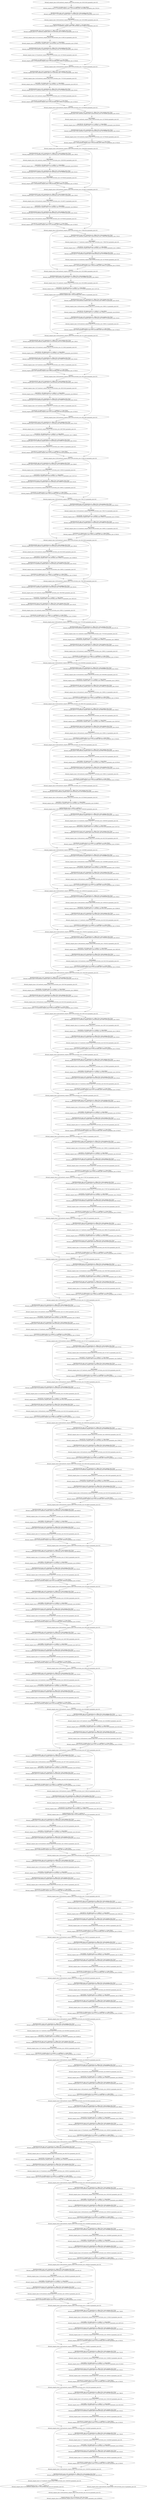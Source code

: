 digraph {
	node313 [label="ReLU(inplace)
[forward_compute_time=0.274,backward_compute_time=0.046,activation_size=6422528.0,parameter_size=0.0]"]
	node312 [label="BatchNorm2d(512, eps=1e-05, momentum=0.1, affine=True, track_running_stats=True)
[forward_compute_time=0.336,backward_compute_time=0.073,activation_size=6422528.0,parameter_size=4096.0]"]
	node258 [label="Concat(1)
[forward_compute_time=0.000,backward_compute_time=0.000,activation_size=40140800.0,parameter_size=0.0]"]
	node259 [label="BatchNorm2d(800, eps=1e-05, momentum=0.1, affine=True, track_running_stats=True)
[forward_compute_time=0.447,backward_compute_time=0.240,activation_size=40140800.0,parameter_size=6400.0]"]
	node317 [label="Conv2d(128, 32, kernel_size=(3, 3), stride=(1, 1), padding=(1, 1), bias=False)
[forward_compute_time=0.398,backward_compute_time=0.155,activation_size=401408.0,parameter_size=147456.0]"]
	node316 [label="ReLU(inplace)
[forward_compute_time=0.263,backward_compute_time=0.028,activation_size=1605632.0,parameter_size=0.0]"]
	node315 [label="BatchNorm2d(128, eps=1e-05, momentum=0.1, affine=True, track_running_stats=True)
[forward_compute_time=0.360,backward_compute_time=0.047,activation_size=1605632.0,parameter_size=1024.0]"]
	node314 [label="Conv2d(512, 128, kernel_size=(1, 1), stride=(1, 1), bias=False)
[forward_compute_time=0.367,backward_compute_time=0.271,activation_size=1605632.0,parameter_size=262144.0]"]
	node252 [label="BatchNorm2d(768, eps=1e-05, momentum=0.1, affine=True, track_running_stats=True)
[forward_compute_time=0.453,backward_compute_time=0.228,activation_size=38535168.0,parameter_size=6144.0]"]
	node253 [label="ReLU(inplace)
[forward_compute_time=0.322,backward_compute_time=0.172,activation_size=38535168.0,parameter_size=0.0]"]
	node250 [label="Conv2d(128, 32, kernel_size=(3, 3), stride=(1, 1), padding=(1, 1), bias=False)
[forward_compute_time=0.346,backward_compute_time=0.392,activation_size=1605632.0,parameter_size=147456.0]"]
	node318 [label="Concat(1)
[forward_compute_time=0.000,backward_compute_time=0.000,activation_size=6823936.0,parameter_size=0.0]"]
	node256 [label="ReLU(inplace)
[forward_compute_time=0.266,backward_compute_time=0.047,activation_size=6422528.0,parameter_size=0.0]"]
	node257 [label="Conv2d(128, 32, kernel_size=(3, 3), stride=(1, 1), padding=(1, 1), bias=False)
[forward_compute_time=0.345,backward_compute_time=0.442,activation_size=1605632.0,parameter_size=147456.0]"]
	node254 [label="Conv2d(768, 128, kernel_size=(1, 1), stride=(1, 1), bias=False)
[forward_compute_time=0.622,backward_compute_time=0.689,activation_size=6422528.0,parameter_size=393216.0]"]
	node255 [label="BatchNorm2d(128, eps=1e-05, momentum=0.1, affine=True, track_running_stats=True)
[forward_compute_time=0.501,backward_compute_time=0.085,activation_size=6422528.0,parameter_size=1024.0]"]
	node268 [label="Conv2d(832, 128, kernel_size=(1, 1), stride=(1, 1), bias=False)
[forward_compute_time=0.581,backward_compute_time=0.718,activation_size=6422528.0,parameter_size=425984.0]"]
	node229 [label="Conv2d(128, 32, kernel_size=(3, 3), stride=(1, 1), padding=(1, 1), bias=False)
[forward_compute_time=0.345,backward_compute_time=0.374,activation_size=1605632.0,parameter_size=147456.0]"]
	node228 [label="ReLU(inplace)
[forward_compute_time=0.270,backward_compute_time=0.052,activation_size=6422528.0,parameter_size=0.0]"]
	node227 [label="BatchNorm2d(128, eps=1e-05, momentum=0.1, affine=True, track_running_stats=True)
[forward_compute_time=0.368,backward_compute_time=0.082,activation_size=6422528.0,parameter_size=1024.0]"]
	node226 [label="Conv2d(640, 128, kernel_size=(1, 1), stride=(1, 1), bias=False)
[forward_compute_time=0.524,backward_compute_time=0.600,activation_size=6422528.0,parameter_size=327680.0]"]
	node225 [label="ReLU(inplace)
[forward_compute_time=0.302,backward_compute_time=0.149,activation_size=32112640.0,parameter_size=0.0]"]
	node224 [label="BatchNorm2d(640, eps=1e-05, momentum=0.1, affine=True, track_running_stats=True)
[forward_compute_time=0.411,backward_compute_time=0.210,activation_size=32112640.0,parameter_size=5120.0]"]
	node223 [label="Concat(1)
[forward_compute_time=0.000,backward_compute_time=0.000,activation_size=32112640.0,parameter_size=0.0]"]
	node311 [label="AvgPool2d(kernel_size=2, stride=2, padding=0)
[forward_compute_time=0.311,backward_compute_time=0.262,activation_size=6422528.0,parameter_size=0.0]"]
	node221 [label="ReLU(inplace)
[forward_compute_time=0.270,backward_compute_time=0.055,activation_size=6422528.0,parameter_size=0.0]"]
	node220 [label="BatchNorm2d(128, eps=1e-05, momentum=0.1, affine=True, track_running_stats=True)
[forward_compute_time=0.336,backward_compute_time=0.101,activation_size=6422528.0,parameter_size=1024.0]"]
	node9 [label="BatchNorm2d(128, eps=1e-05, momentum=0.1, affine=True, track_running_stats=True)
[forward_compute_time=0.958,backward_compute_time=0.593,activation_size=102760448.0,parameter_size=1024.0]"]
	node8 [label="Conv2d(64, 128, kernel_size=(1, 1), stride=(1, 1), bias=False)
[forward_compute_time=0.984,backward_compute_time=1.309,activation_size=102760448.0,parameter_size=32768.0]"]
	node310 [label="Conv2d(1024, 512, kernel_size=(1, 1), stride=(1, 1), bias=False)
[forward_compute_time=1.683,backward_compute_time=2.562,activation_size=25690112.0,parameter_size=2097152.0]"]
	node1 [label="Input
[forward_compute_time=9.085,backward_compute_time=0.000,activation_size=38535168.0,parameter_size=0.0]"]
	node381 [label="Concat(1)
[forward_compute_time=0.000,backward_compute_time=0.000,activation_size=10436608.0,parameter_size=0.0]"]
	node3 [label="BatchNorm2d(64, eps=1e-05, momentum=0.1, affine=True, track_running_stats=True)
[forward_compute_time=1.141,backward_compute_time=1.159,activation_size=205520896.0,parameter_size=512.0]"]
	node2 [label="Conv2d(3, 64, kernel_size=(7, 7), stride=(2, 2), padding=(3, 3), bias=False)
[forward_compute_time=6.733,backward_compute_time=2.345,activation_size=205520896.0,parameter_size=37632.0]"]
	node5 [label="MaxPool2d(kernel_size=3, stride=2, padding=1, dilation=1, ceil_mode=False)
[forward_compute_time=0.721,backward_compute_time=1.282,activation_size=51380224.0,parameter_size=0.0]"]
	node4 [label="ReLU(inplace)
[forward_compute_time=0.840,backward_compute_time=0.724,activation_size=205520896.0,parameter_size=0.0]"]
	node7 [label="ReLU(inplace)
[forward_compute_time=0.423,backward_compute_time=0.196,activation_size=51380224.0,parameter_size=0.0]"]
	node6 [label="BatchNorm2d(64, eps=1e-05, momentum=0.1, affine=True, track_running_stats=True)
[forward_compute_time=0.477,backward_compute_time=0.323,activation_size=51380224.0,parameter_size=512.0]"]
	node319 [label="BatchNorm2d(544, eps=1e-05, momentum=0.1, affine=True, track_running_stats=True)
[forward_compute_time=0.330,backward_compute_time=0.077,activation_size=6823936.0,parameter_size=4352.0]"]
	node99 [label="Conv2d(128, 32, kernel_size=(3, 3), stride=(1, 1), padding=(1, 1), bias=False)
[forward_compute_time=0.567,backward_compute_time=1.000,activation_size=6422528.0,parameter_size=147456.0]"]
	node98 [label="ReLU(inplace)
[forward_compute_time=0.282,backward_compute_time=0.118,activation_size=25690112.0,parameter_size=0.0]"]
	node251 [label="Concat(1)
[forward_compute_time=0.000,backward_compute_time=0.000,activation_size=38535168.0,parameter_size=0.0]"]
	node91 [label="ReLU(inplace)
[forward_compute_time=0.315,backward_compute_time=0.166,activation_size=25690112.0,parameter_size=0.0]"]
	node90 [label="BatchNorm2d(128, eps=1e-05, momentum=0.1, affine=True, track_running_stats=True)
[forward_compute_time=0.454,backward_compute_time=0.179,activation_size=25690112.0,parameter_size=1024.0]"]
	node93 [label="Concat(1)
[forward_compute_time=0.000,backward_compute_time=0.000,activation_size=64225280.0,parameter_size=0.0]"]
	node92 [label="Conv2d(128, 32, kernel_size=(3, 3), stride=(1, 1), padding=(1, 1), bias=False)
[forward_compute_time=0.577,backward_compute_time=0.995,activation_size=6422528.0,parameter_size=147456.0]"]
	node95 [label="ReLU(inplace)
[forward_compute_time=0.382,backward_compute_time=0.262,activation_size=64225280.0,parameter_size=0.0]"]
	node94 [label="BatchNorm2d(320, eps=1e-05, momentum=0.1, affine=True, track_running_stats=True)
[forward_compute_time=0.636,backward_compute_time=0.355,activation_size=64225280.0,parameter_size=2560.0]"]
	node97 [label="BatchNorm2d(128, eps=1e-05, momentum=0.1, affine=True, track_running_stats=True)
[forward_compute_time=0.374,backward_compute_time=0.178,activation_size=25690112.0,parameter_size=1024.0]"]
	node96 [label="Conv2d(320, 128, kernel_size=(1, 1), stride=(1, 1), bias=False)
[forward_compute_time=0.696,backward_compute_time=1.081,activation_size=25690112.0,parameter_size=163840.0]"]
	node429 [label="Linear(in_features=1024, out_features=1000, bias=True)
[forward_compute_time=0.365,backward_compute_time=0.114,activation_size=256000.0,parameter_size=4100000.0]"]
	node428 [label="View(-1)
[forward_compute_time=0.000,backward_compute_time=0.000,activation_size=262144.0,parameter_size=0.0]"]
	node139 [label="AvgPool2d(kernel_size=2, stride=2, padding=0)
[forward_compute_time=0.362,backward_compute_time=0.513,activation_size=12845056.0,parameter_size=0.0]"]
	node138 [label="Conv2d(512, 256, kernel_size=(1, 1), stride=(1, 1), bias=False)
[forward_compute_time=1.460,backward_compute_time=2.655,activation_size=51380224.0,parameter_size=524288.0]"]
	node133 [label="ReLU(inplace)
[forward_compute_time=0.365,backward_compute_time=0.117,activation_size=25690112.0,parameter_size=0.0]"]
	node132 [label="BatchNorm2d(128, eps=1e-05, momentum=0.1, affine=True, track_running_stats=True)
[forward_compute_time=0.380,backward_compute_time=0.184,activation_size=25690112.0,parameter_size=1024.0]"]
	node131 [label="Conv2d(480, 128, kernel_size=(1, 1), stride=(1, 1), bias=False)
[forward_compute_time=0.966,backward_compute_time=1.479,activation_size=25690112.0,parameter_size=245760.0]"]
	node130 [label="ReLU(inplace)
[forward_compute_time=0.483,backward_compute_time=0.377,activation_size=96337920.0,parameter_size=0.0]"]
	node137 [label="ReLU(inplace)
[forward_compute_time=0.480,backward_compute_time=0.410,activation_size=102760448.0,parameter_size=0.0]"]
	node136 [label="BatchNorm2d(512, eps=1e-05, momentum=0.1, affine=True, track_running_stats=True)
[forward_compute_time=0.845,backward_compute_time=0.563,activation_size=102760448.0,parameter_size=4096.0]"]
	node135 [label="Concat(1)
[forward_compute_time=0.000,backward_compute_time=0.000,activation_size=102760448.0,parameter_size=0.0]"]
	node134 [label="Conv2d(128, 32, kernel_size=(3, 3), stride=(1, 1), padding=(1, 1), bias=False)
[forward_compute_time=0.598,backward_compute_time=1.130,activation_size=6422528.0,parameter_size=147456.0]"]
	node409 [label="Concat(1)
[forward_compute_time=0.000,backward_compute_time=0.000,activation_size=12042240.0,parameter_size=0.0]"]
	node408 [label="Conv2d(128, 32, kernel_size=(3, 3), stride=(1, 1), padding=(1, 1), bias=False)
[forward_compute_time=0.338,backward_compute_time=0.161,activation_size=401408.0,parameter_size=147456.0]"]
	node263 [label="ReLU(inplace)
[forward_compute_time=0.273,backward_compute_time=0.050,activation_size=6422528.0,parameter_size=0.0]"]
	node262 [label="BatchNorm2d(128, eps=1e-05, momentum=0.1, affine=True, track_running_stats=True)
[forward_compute_time=0.395,backward_compute_time=0.082,activation_size=6422528.0,parameter_size=1024.0]"]
	node188 [label="Concat(1)
[forward_compute_time=0.000,backward_compute_time=0.000,activation_size=24084480.0,parameter_size=0.0]"]
	node260 [label="ReLU(inplace)
[forward_compute_time=0.391,backward_compute_time=0.177,activation_size=40140800.0,parameter_size=0.0]"]
	node267 [label="ReLU(inplace)
[forward_compute_time=0.325,backward_compute_time=0.182,activation_size=41746432.0,parameter_size=0.0]"]
	node266 [label="BatchNorm2d(832, eps=1e-05, momentum=0.1, affine=True, track_running_stats=True)
[forward_compute_time=0.459,backward_compute_time=0.252,activation_size=41746432.0,parameter_size=6656.0]"]
	node265 [label="Concat(1)
[forward_compute_time=0.000,backward_compute_time=0.000,activation_size=41746432.0,parameter_size=0.0]"]
	node264 [label="Conv2d(128, 32, kernel_size=(3, 3), stride=(1, 1), padding=(1, 1), bias=False)
[forward_compute_time=0.344,backward_compute_time=0.404,activation_size=1605632.0,parameter_size=147456.0]"]
	node182 [label="BatchNorm2d(448, eps=1e-05, momentum=0.1, affine=True, track_running_stats=True)
[forward_compute_time=0.432,backward_compute_time=0.164,activation_size=22478848.0,parameter_size=3584.0]"]
	node183 [label="ReLU(inplace)
[forward_compute_time=0.280,backward_compute_time=0.112,activation_size=22478848.0,parameter_size=0.0]"]
	node180 [label="Conv2d(128, 32, kernel_size=(3, 3), stride=(1, 1), padding=(1, 1), bias=False)
[forward_compute_time=0.397,backward_compute_time=0.359,activation_size=1605632.0,parameter_size=147456.0]"]
	node181 [label="Concat(1)
[forward_compute_time=0.000,backward_compute_time=0.000,activation_size=22478848.0,parameter_size=0.0]"]
	node186 [label="ReLU(inplace)
[forward_compute_time=0.273,backward_compute_time=0.047,activation_size=6422528.0,parameter_size=0.0]"]
	node187 [label="Conv2d(128, 32, kernel_size=(3, 3), stride=(1, 1), padding=(1, 1), bias=False)
[forward_compute_time=0.391,backward_compute_time=0.337,activation_size=1605632.0,parameter_size=147456.0]"]
	node184 [label="Conv2d(448, 128, kernel_size=(1, 1), stride=(1, 1), bias=False)
[forward_compute_time=0.463,backward_compute_time=0.477,activation_size=6422528.0,parameter_size=229376.0]"]
	node185 [label="BatchNorm2d(128, eps=1e-05, momentum=0.1, affine=True, track_running_stats=True)
[forward_compute_time=0.345,backward_compute_time=0.083,activation_size=6422528.0,parameter_size=1024.0]"]
	node348 [label="ReLU(inplace)
[forward_compute_time=0.317,backward_compute_time=0.054,activation_size=8429568.0,parameter_size=0.0]"]
	node349 [label="Conv2d(672, 128, kernel_size=(1, 1), stride=(1, 1), bias=False)
[forward_compute_time=0.396,backward_compute_time=0.316,activation_size=1605632.0,parameter_size=344064.0]"]
	node344 [label="ReLU(inplace)
[forward_compute_time=0.281,backward_compute_time=0.031,activation_size=1605632.0,parameter_size=0.0]"]
	node345 [label="Conv2d(128, 32, kernel_size=(3, 3), stride=(1, 1), padding=(1, 1), bias=False)
[forward_compute_time=0.394,backward_compute_time=0.153,activation_size=401408.0,parameter_size=147456.0]"]
	node346 [label="Concat(1)
[forward_compute_time=0.000,backward_compute_time=0.000,activation_size=8429568.0,parameter_size=0.0]"]
	node347 [label="BatchNorm2d(672, eps=1e-05, momentum=0.1, affine=True, track_running_stats=True)
[forward_compute_time=0.355,backward_compute_time=0.085,activation_size=8429568.0,parameter_size=5376.0]"]
	node340 [label="BatchNorm2d(640, eps=1e-05, momentum=0.1, affine=True, track_running_stats=True)
[forward_compute_time=0.366,backward_compute_time=0.081,activation_size=8028160.0,parameter_size=5120.0]"]
	node341 [label="ReLU(inplace)
[forward_compute_time=0.266,backward_compute_time=0.052,activation_size=8028160.0,parameter_size=0.0]"]
	node342 [label="Conv2d(640, 128, kernel_size=(1, 1), stride=(1, 1), bias=False)
[forward_compute_time=0.398,backward_compute_time=0.326,activation_size=1605632.0,parameter_size=327680.0]"]
	node343 [label="BatchNorm2d(128, eps=1e-05, momentum=0.1, affine=True, track_running_stats=True)
[forward_compute_time=0.313,backward_compute_time=0.048,activation_size=1605632.0,parameter_size=1024.0]"]
	node59 [label="BatchNorm2d(160, eps=1e-05, momentum=0.1, affine=True, track_running_stats=True)
[forward_compute_time=0.404,backward_compute_time=0.210,activation_size=32112640.0,parameter_size=1280.0]"]
	node58 [label="Concat(1)
[forward_compute_time=0.000,backward_compute_time=0.000,activation_size=32112640.0,parameter_size=0.0]"]
	node55 [label="BatchNorm2d(128, eps=1e-05, momentum=0.1, affine=True, track_running_stats=True)
[forward_compute_time=0.374,backward_compute_time=0.181,activation_size=25690112.0,parameter_size=1024.0]"]
	node54 [label="Conv2d(128, 128, kernel_size=(1, 1), stride=(1, 1), bias=False)
[forward_compute_time=0.481,backward_compute_time=0.527,activation_size=25690112.0,parameter_size=65536.0]"]
	node57 [label="Conv2d(128, 32, kernel_size=(3, 3), stride=(1, 1), padding=(1, 1), bias=False)
[forward_compute_time=0.642,backward_compute_time=0.912,activation_size=6422528.0,parameter_size=147456.0]"]
	node56 [label="ReLU(inplace)
[forward_compute_time=0.285,backward_compute_time=0.119,activation_size=25690112.0,parameter_size=0.0]"]
	node51 [label="AvgPool2d(kernel_size=2, stride=2, padding=0)
[forward_compute_time=0.420,backward_compute_time=1.005,activation_size=25690112.0,parameter_size=0.0]"]
	node50 [label="Conv2d(256, 128, kernel_size=(1, 1), stride=(1, 1), bias=False)
[forward_compute_time=1.532,backward_compute_time=3.007,activation_size=102760448.0,parameter_size=131072.0]"]
	node53 [label="ReLU(inplace)
[forward_compute_time=0.288,backward_compute_time=0.111,activation_size=25690112.0,parameter_size=0.0]"]
	node52 [label="BatchNorm2d(128, eps=1e-05, momentum=0.1, affine=True, track_running_stats=True)
[forward_compute_time=0.366,backward_compute_time=0.182,activation_size=25690112.0,parameter_size=1024.0]"]
	node281 [label="ReLU(inplace)
[forward_compute_time=0.339,backward_compute_time=0.196,activation_size=44957696.0,parameter_size=0.0]"]
	node406 [label="BatchNorm2d(128, eps=1e-05, momentum=0.1, affine=True, track_running_stats=True)
[forward_compute_time=0.362,backward_compute_time=0.047,activation_size=1605632.0,parameter_size=1024.0]"]
	node280 [label="BatchNorm2d(896, eps=1e-05, momentum=0.1, affine=True, track_running_stats=True)
[forward_compute_time=0.479,backward_compute_time=0.258,activation_size=44957696.0,parameter_size=7168.0]"]
	node289 [label="Conv2d(928, 128, kernel_size=(1, 1), stride=(1, 1), bias=False)
[forward_compute_time=0.615,backward_compute_time=0.817,activation_size=6422528.0,parameter_size=475136.0]"]
	node288 [label="ReLU(inplace)
[forward_compute_time=0.342,backward_compute_time=0.198,activation_size=46563328.0,parameter_size=0.0]"]
	node164 [label="BatchNorm2d(128, eps=1e-05, momentum=0.1, affine=True, track_running_stats=True)
[forward_compute_time=0.336,backward_compute_time=0.083,activation_size=6422528.0,parameter_size=1024.0]"]
	node165 [label="ReLU(inplace)
[forward_compute_time=0.263,backward_compute_time=0.046,activation_size=6422528.0,parameter_size=0.0]"]
	node166 [label="Conv2d(128, 32, kernel_size=(3, 3), stride=(1, 1), padding=(1, 1), bias=False)
[forward_compute_time=0.342,backward_compute_time=0.332,activation_size=1605632.0,parameter_size=147456.0]"]
	node167 [label="Concat(1)
[forward_compute_time=0.000,backward_compute_time=0.000,activation_size=19267584.0,parameter_size=0.0]"]
	node160 [label="Concat(1)
[forward_compute_time=0.000,backward_compute_time=0.000,activation_size=17661952.0,parameter_size=0.0]"]
	node161 [label="BatchNorm2d(352, eps=1e-05, momentum=0.1, affine=True, track_running_stats=True)
[forward_compute_time=0.362,backward_compute_time=0.136,activation_size=17661952.0,parameter_size=2816.0]"]
	node162 [label="ReLU(inplace)
[forward_compute_time=0.266,backward_compute_time=0.099,activation_size=17661952.0,parameter_size=0.0]"]
	node163 [label="Conv2d(352, 128, kernel_size=(1, 1), stride=(1, 1), bias=False)
[forward_compute_time=0.438,backward_compute_time=0.444,activation_size=6422528.0,parameter_size=180224.0]"]
	node168 [label="BatchNorm2d(384, eps=1e-05, momentum=0.1, affine=True, track_running_stats=True)
[forward_compute_time=0.394,backward_compute_time=0.200,activation_size=19267584.0,parameter_size=3072.0]"]
	node169 [label="ReLU(inplace)
[forward_compute_time=0.302,backward_compute_time=0.104,activation_size=19267584.0,parameter_size=0.0]"]
	node362 [label="ReLU(inplace)
[forward_compute_time=0.270,backward_compute_time=0.061,activation_size=9232384.0,parameter_size=0.0]"]
	node363 [label="Conv2d(736, 128, kernel_size=(1, 1), stride=(1, 1), bias=False)
[forward_compute_time=0.401,backward_compute_time=0.331,activation_size=1605632.0,parameter_size=376832.0]"]
	node300 [label="Concat(1)
[forward_compute_time=0.000,backward_compute_time=0.000,activation_size=49774592.0,parameter_size=0.0]"]
	node301 [label="BatchNorm2d(992, eps=1e-05, momentum=0.1, affine=True, track_running_stats=True)
[forward_compute_time=0.532,backward_compute_time=0.281,activation_size=49774592.0,parameter_size=7936.0]"]
	node302 [label="ReLU(inplace)
[forward_compute_time=0.390,backward_compute_time=0.252,activation_size=49774592.0,parameter_size=0.0]"]
	node303 [label="Conv2d(992, 128, kernel_size=(1, 1), stride=(1, 1), bias=False)
[forward_compute_time=1.680,backward_compute_time=0.851,activation_size=6422528.0,parameter_size=507904.0]"]
	node304 [label="BatchNorm2d(128, eps=1e-05, momentum=0.1, affine=True, track_running_stats=True)
[forward_compute_time=0.521,backward_compute_time=0.124,activation_size=6422528.0,parameter_size=1024.0]"]
	node305 [label="ReLU(inplace)
[forward_compute_time=0.320,backward_compute_time=0.048,activation_size=6422528.0,parameter_size=0.0]"]
	node306 [label="Conv2d(128, 32, kernel_size=(3, 3), stride=(1, 1), padding=(1, 1), bias=False)
[forward_compute_time=0.348,backward_compute_time=0.406,activation_size=1605632.0,parameter_size=147456.0]"]
	node307 [label="Concat(1)
[forward_compute_time=0.000,backward_compute_time=0.000,activation_size=51380224.0,parameter_size=0.0]"]
	node308 [label="BatchNorm2d(1024, eps=1e-05, momentum=0.1, affine=True, track_running_stats=True)
[forward_compute_time=0.506,backward_compute_time=0.290,activation_size=51380224.0,parameter_size=8192.0]"]
	node309 [label="ReLU(inplace)
[forward_compute_time=0.349,backward_compute_time=0.219,activation_size=51380224.0,parameter_size=0.0]"]
	node212 [label="Conv2d(576, 128, kernel_size=(1, 1), stride=(1, 1), bias=False)
[forward_compute_time=0.514,backward_compute_time=0.557,activation_size=6422528.0,parameter_size=294912.0]"]
	node198 [label="Conv2d(512, 128, kernel_size=(1, 1), stride=(1, 1), bias=False)
[forward_compute_time=0.480,backward_compute_time=0.513,activation_size=6422528.0,parameter_size=262144.0]"]
	node11 [label="Conv2d(128, 32, kernel_size=(3, 3), stride=(1, 1), padding=(1, 1), bias=False)
[forward_compute_time=1.678,backward_compute_time=3.162,activation_size=25690112.0,parameter_size=147456.0]"]
	node10 [label="ReLU(inplace)
[forward_compute_time=0.578,backward_compute_time=0.379,activation_size=102760448.0,parameter_size=0.0]"]
	node13 [label="BatchNorm2d(96, eps=1e-05, momentum=0.1, affine=True, track_running_stats=True)
[forward_compute_time=0.661,backward_compute_time=0.472,activation_size=77070336.0,parameter_size=768.0]"]
	node12 [label="Concat(1)
[forward_compute_time=0.000,backward_compute_time=0.000,activation_size=77070336.0,parameter_size=0.0]"]
	node15 [label="Conv2d(96, 128, kernel_size=(1, 1), stride=(1, 1), bias=False)
[forward_compute_time=0.813,backward_compute_time=1.598,activation_size=102760448.0,parameter_size=49152.0]"]
	node14 [label="ReLU(inplace)
[forward_compute_time=0.440,backward_compute_time=0.291,activation_size=77070336.0,parameter_size=0.0]"]
	node17 [label="ReLU(inplace)
[forward_compute_time=0.491,backward_compute_time=0.379,activation_size=102760448.0,parameter_size=0.0]"]
	node16 [label="BatchNorm2d(128, eps=1e-05, momentum=0.1, affine=True, track_running_stats=True)
[forward_compute_time=0.671,backward_compute_time=0.605,activation_size=102760448.0,parameter_size=1024.0]"]
	node19 [label="Concat(1)
[forward_compute_time=0.000,backward_compute_time=0.000,activation_size=102760448.0,parameter_size=0.0]"]
	node18 [label="Conv2d(128, 32, kernel_size=(3, 3), stride=(1, 1), padding=(1, 1), bias=False)
[forward_compute_time=1.434,backward_compute_time=3.243,activation_size=25690112.0,parameter_size=147456.0]"]
	node222 [label="Conv2d(128, 32, kernel_size=(3, 3), stride=(1, 1), padding=(1, 1), bias=False)
[forward_compute_time=0.347,backward_compute_time=0.386,activation_size=1605632.0,parameter_size=147456.0]"]
	node388 [label="Concat(1)
[forward_compute_time=0.000,backward_compute_time=0.000,activation_size=10838016.0,parameter_size=0.0]"]
	node238 [label="BatchNorm2d(704, eps=1e-05, momentum=0.1, affine=True, track_running_stats=True)
[forward_compute_time=0.426,backward_compute_time=0.214,activation_size=35323904.0,parameter_size=5632.0]"]
	node239 [label="ReLU(inplace)
[forward_compute_time=0.314,backward_compute_time=0.161,activation_size=35323904.0,parameter_size=0.0]"]
	node389 [label="BatchNorm2d(864, eps=1e-05, momentum=0.1, affine=True, track_running_stats=True)
[forward_compute_time=0.343,backward_compute_time=0.098,activation_size=10838016.0,parameter_size=6912.0]"]
	node234 [label="BatchNorm2d(128, eps=1e-05, momentum=0.1, affine=True, track_running_stats=True)
[forward_compute_time=0.334,backward_compute_time=0.085,activation_size=6422528.0,parameter_size=1024.0]"]
	node235 [label="ReLU(inplace)
[forward_compute_time=0.267,backward_compute_time=0.051,activation_size=6422528.0,parameter_size=0.0]"]
	node236 [label="Conv2d(128, 32, kernel_size=(3, 3), stride=(1, 1), padding=(1, 1), bias=False)
[forward_compute_time=0.343,backward_compute_time=0.381,activation_size=1605632.0,parameter_size=147456.0]"]
	node237 [label="Concat(1)
[forward_compute_time=0.000,backward_compute_time=0.000,activation_size=35323904.0,parameter_size=0.0]"]
	node230 [label="Concat(1)
[forward_compute_time=0.000,backward_compute_time=0.000,activation_size=33718272.0,parameter_size=0.0]"]
	node231 [label="BatchNorm2d(672, eps=1e-05, momentum=0.1, affine=True, track_running_stats=True)
[forward_compute_time=0.469,backward_compute_time=0.217,activation_size=33718272.0,parameter_size=5376.0]"]
	node232 [label="ReLU(inplace)
[forward_compute_time=0.304,backward_compute_time=0.154,activation_size=33718272.0,parameter_size=0.0]"]
	node233 [label="Conv2d(672, 128, kernel_size=(1, 1), stride=(1, 1), bias=False)
[forward_compute_time=0.532,backward_compute_time=0.638,activation_size=6422528.0,parameter_size=344064.0]"]
	node193 [label="ReLU(inplace)
[forward_compute_time=0.271,backward_compute_time=0.054,activation_size=6422528.0,parameter_size=0.0]"]
	node192 [label="BatchNorm2d(128, eps=1e-05, momentum=0.1, affine=True, track_running_stats=True)
[forward_compute_time=0.343,backward_compute_time=0.083,activation_size=6422528.0,parameter_size=1024.0]"]
	node380 [label="Conv2d(128, 32, kernel_size=(3, 3), stride=(1, 1), padding=(1, 1), bias=False)
[forward_compute_time=0.328,backward_compute_time=0.152,activation_size=401408.0,parameter_size=147456.0]"]
	node382 [label="BatchNorm2d(832, eps=1e-05, momentum=0.1, affine=True, track_running_stats=True)
[forward_compute_time=0.345,backward_compute_time=0.091,activation_size=10436608.0,parameter_size=6656.0]"]
	node383 [label="ReLU(inplace)
[forward_compute_time=0.270,backward_compute_time=0.059,activation_size=10436608.0,parameter_size=0.0]"]
	node384 [label="Conv2d(832, 128, kernel_size=(1, 1), stride=(1, 1), bias=False)
[forward_compute_time=0.414,backward_compute_time=0.366,activation_size=1605632.0,parameter_size=425984.0]"]
	node385 [label="BatchNorm2d(128, eps=1e-05, momentum=0.1, affine=True, track_running_stats=True)
[forward_compute_time=0.332,backward_compute_time=0.047,activation_size=1605632.0,parameter_size=1024.0]"]
	node128 [label="Concat(1)
[forward_compute_time=0.000,backward_compute_time=0.000,activation_size=96337920.0,parameter_size=0.0]"]
	node129 [label="BatchNorm2d(480, eps=1e-05, momentum=0.1, affine=True, track_running_stats=True)
[forward_compute_time=0.786,backward_compute_time=0.524,activation_size=96337920.0,parameter_size=3840.0]"]
	node283 [label="BatchNorm2d(128, eps=1e-05, momentum=0.1, affine=True, track_running_stats=True)
[forward_compute_time=0.349,backward_compute_time=0.083,activation_size=6422528.0,parameter_size=1024.0]"]
	node282 [label="Conv2d(896, 128, kernel_size=(1, 1), stride=(1, 1), bias=False)
[forward_compute_time=0.609,backward_compute_time=0.770,activation_size=6422528.0,parameter_size=458752.0]"]
	node285 [label="Conv2d(128, 32, kernel_size=(3, 3), stride=(1, 1), padding=(1, 1), bias=False)
[forward_compute_time=0.396,backward_compute_time=0.422,activation_size=1605632.0,parameter_size=147456.0]"]
	node284 [label="ReLU(inplace)
[forward_compute_time=0.274,backward_compute_time=0.047,activation_size=6422528.0,parameter_size=0.0]"]
	node287 [label="BatchNorm2d(928, eps=1e-05, momentum=0.1, affine=True, track_running_stats=True)
[forward_compute_time=0.490,backward_compute_time=0.262,activation_size=46563328.0,parameter_size=7424.0]"]
	node286 [label="Concat(1)
[forward_compute_time=0.000,backward_compute_time=0.000,activation_size=46563328.0,parameter_size=0.0]"]
	node120 [label="Conv2d(128, 32, kernel_size=(3, 3), stride=(1, 1), padding=(1, 1), bias=False)
[forward_compute_time=0.563,backward_compute_time=1.182,activation_size=6422528.0,parameter_size=147456.0]"]
	node121 [label="Concat(1)
[forward_compute_time=0.000,backward_compute_time=0.000,activation_size=89915392.0,parameter_size=0.0]"]
	node122 [label="BatchNorm2d(448, eps=1e-05, momentum=0.1, affine=True, track_running_stats=True)
[forward_compute_time=0.731,backward_compute_time=0.480,activation_size=89915392.0,parameter_size=3584.0]"]
	node123 [label="ReLU(inplace)
[forward_compute_time=0.446,backward_compute_time=0.355,activation_size=89915392.0,parameter_size=0.0]"]
	node124 [label="Conv2d(448, 128, kernel_size=(1, 1), stride=(1, 1), bias=False)
[forward_compute_time=0.839,backward_compute_time=1.432,activation_size=25690112.0,parameter_size=229376.0]"]
	node125 [label="BatchNorm2d(128, eps=1e-05, momentum=0.1, affine=True, track_running_stats=True)
[forward_compute_time=0.380,backward_compute_time=0.223,activation_size=25690112.0,parameter_size=1024.0]"]
	node126 [label="ReLU(inplace)
[forward_compute_time=0.289,backward_compute_time=0.114,activation_size=25690112.0,parameter_size=0.0]"]
	node127 [label="Conv2d(128, 32, kernel_size=(3, 3), stride=(1, 1), padding=(1, 1), bias=False)
[forward_compute_time=0.568,backward_compute_time=1.135,activation_size=6422528.0,parameter_size=147456.0]"]
	node368 [label="BatchNorm2d(768, eps=1e-05, momentum=0.1, affine=True, track_running_stats=True)
[forward_compute_time=0.342,backward_compute_time=0.093,activation_size=9633792.0,parameter_size=6144.0]"]
	node369 [label="ReLU(inplace)
[forward_compute_time=0.273,backward_compute_time=0.063,activation_size=9633792.0,parameter_size=0.0]"]
	node416 [label="Concat(1)
[forward_compute_time=0.000,backward_compute_time=0.000,activation_size=12443648.0,parameter_size=0.0]"]
	node270 [label="ReLU(inplace)
[forward_compute_time=0.266,backward_compute_time=0.047,activation_size=6422528.0,parameter_size=0.0]"]
	node271 [label="Conv2d(128, 32, kernel_size=(3, 3), stride=(1, 1), padding=(1, 1), bias=False)
[forward_compute_time=0.341,backward_compute_time=0.412,activation_size=1605632.0,parameter_size=147456.0]"]
	node272 [label="Concat(1)
[forward_compute_time=0.000,backward_compute_time=0.000,activation_size=43352064.0,parameter_size=0.0]"]
	node273 [label="BatchNorm2d(864, eps=1e-05, momentum=0.1, affine=True, track_running_stats=True)
[forward_compute_time=0.488,backward_compute_time=0.258,activation_size=43352064.0,parameter_size=6912.0]"]
	node274 [label="ReLU(inplace)
[forward_compute_time=0.328,backward_compute_time=0.191,activation_size=43352064.0,parameter_size=0.0]"]
	node275 [label="Conv2d(864, 128, kernel_size=(1, 1), stride=(1, 1), bias=False)
[forward_compute_time=0.593,backward_compute_time=0.762,activation_size=6422528.0,parameter_size=442368.0]"]
	node276 [label="BatchNorm2d(128, eps=1e-05, momentum=0.1, affine=True, track_running_stats=True)
[forward_compute_time=0.337,backward_compute_time=0.082,activation_size=6422528.0,parameter_size=1024.0]"]
	node277 [label="ReLU(inplace)
[forward_compute_time=0.265,backward_compute_time=0.047,activation_size=6422528.0,parameter_size=0.0]"]
	node278 [label="Conv2d(128, 32, kernel_size=(3, 3), stride=(1, 1), padding=(1, 1), bias=False)
[forward_compute_time=0.344,backward_compute_time=0.419,activation_size=1605632.0,parameter_size=147456.0]"]
	node279 [label="Concat(1)
[forward_compute_time=0.000,backward_compute_time=0.000,activation_size=44957696.0,parameter_size=0.0]"]
	node379 [label="ReLU(inplace)
[forward_compute_time=0.268,backward_compute_time=0.027,activation_size=1605632.0,parameter_size=0.0]"]
	node378 [label="BatchNorm2d(128, eps=1e-05, momentum=0.1, affine=True, track_running_stats=True)
[forward_compute_time=0.319,backward_compute_time=0.047,activation_size=1605632.0,parameter_size=1024.0]"]
	node371 [label="BatchNorm2d(128, eps=1e-05, momentum=0.1, affine=True, track_running_stats=True)
[forward_compute_time=0.362,backward_compute_time=0.047,activation_size=1605632.0,parameter_size=1024.0]"]
	node370 [label="Conv2d(768, 128, kernel_size=(1, 1), stride=(1, 1), bias=False)
[forward_compute_time=0.409,backward_compute_time=0.341,activation_size=1605632.0,parameter_size=393216.0]"]
	node373 [label="Conv2d(128, 32, kernel_size=(3, 3), stride=(1, 1), padding=(1, 1), bias=False)
[forward_compute_time=0.322,backward_compute_time=0.154,activation_size=401408.0,parameter_size=147456.0]"]
	node372 [label="ReLU(inplace)
[forward_compute_time=0.270,backward_compute_time=0.027,activation_size=1605632.0,parameter_size=0.0]"]
	node375 [label="BatchNorm2d(800, eps=1e-05, momentum=0.1, affine=True, track_running_stats=True)
[forward_compute_time=0.329,backward_compute_time=0.090,activation_size=10035200.0,parameter_size=6400.0]"]
	node374 [label="Concat(1)
[forward_compute_time=0.000,backward_compute_time=0.000,activation_size=10035200.0,parameter_size=0.0]"]
	node377 [label="Conv2d(800, 128, kernel_size=(1, 1), stride=(1, 1), bias=False)
[forward_compute_time=0.408,backward_compute_time=0.357,activation_size=1605632.0,parameter_size=409600.0]"]
	node376 [label="ReLU(inplace)
[forward_compute_time=0.268,backward_compute_time=0.059,activation_size=10035200.0,parameter_size=0.0]"]
	node68 [label="Conv2d(192, 128, kernel_size=(1, 1), stride=(1, 1), bias=False)
[forward_compute_time=0.576,backward_compute_time=0.837,activation_size=25690112.0,parameter_size=98304.0]"]
	node69 [label="BatchNorm2d(128, eps=1e-05, momentum=0.1, affine=True, track_running_stats=True)
[forward_compute_time=0.420,backward_compute_time=0.175,activation_size=25690112.0,parameter_size=1024.0]"]
	node60 [label="ReLU(inplace)
[forward_compute_time=0.302,backward_compute_time=0.139,activation_size=32112640.0,parameter_size=0.0]"]
	node61 [label="Conv2d(160, 128, kernel_size=(1, 1), stride=(1, 1), bias=False)
[forward_compute_time=0.567,backward_compute_time=0.744,activation_size=25690112.0,parameter_size=81920.0]"]
	node62 [label="BatchNorm2d(128, eps=1e-05, momentum=0.1, affine=True, track_running_stats=True)
[forward_compute_time=0.388,backward_compute_time=0.176,activation_size=25690112.0,parameter_size=1024.0]"]
	node63 [label="ReLU(inplace)
[forward_compute_time=0.287,backward_compute_time=0.118,activation_size=25690112.0,parameter_size=0.0]"]
	node64 [label="Conv2d(128, 32, kernel_size=(3, 3), stride=(1, 1), padding=(1, 1), bias=False)
[forward_compute_time=0.587,backward_compute_time=0.894,activation_size=6422528.0,parameter_size=147456.0]"]
	node65 [label="Concat(1)
[forward_compute_time=0.000,backward_compute_time=0.000,activation_size=38535168.0,parameter_size=0.0]"]
	node66 [label="BatchNorm2d(192, eps=1e-05, momentum=0.1, affine=True, track_running_stats=True)
[forward_compute_time=0.442,backward_compute_time=0.249,activation_size=38535168.0,parameter_size=1536.0]"]
	node67 [label="ReLU(inplace)
[forward_compute_time=0.367,backward_compute_time=0.159,activation_size=38535168.0,parameter_size=0.0]"]
	node151 [label="ReLU(inplace)
[forward_compute_time=0.269,backward_compute_time=0.046,activation_size=6422528.0,parameter_size=0.0]"]
	node150 [label="BatchNorm2d(128, eps=1e-05, momentum=0.1, affine=True, track_running_stats=True)
[forward_compute_time=0.429,backward_compute_time=0.082,activation_size=6422528.0,parameter_size=1024.0]"]
	node153 [label="Concat(1)
[forward_compute_time=0.000,backward_compute_time=0.000,activation_size=16056320.0,parameter_size=0.0]"]
	node152 [label="Conv2d(128, 32, kernel_size=(3, 3), stride=(1, 1), padding=(1, 1), bias=False)
[forward_compute_time=0.346,backward_compute_time=0.317,activation_size=1605632.0,parameter_size=147456.0]"]
	node155 [label="ReLU(inplace)
[forward_compute_time=0.266,backward_compute_time=0.084,activation_size=16056320.0,parameter_size=0.0]"]
	node154 [label="BatchNorm2d(320, eps=1e-05, momentum=0.1, affine=True, track_running_stats=True)
[forward_compute_time=0.352,backward_compute_time=0.131,activation_size=16056320.0,parameter_size=2560.0]"]
	node157 [label="BatchNorm2d(128, eps=1e-05, momentum=0.1, affine=True, track_running_stats=True)
[forward_compute_time=0.340,backward_compute_time=0.082,activation_size=6422528.0,parameter_size=1024.0]"]
	node156 [label="Conv2d(320, 128, kernel_size=(1, 1), stride=(1, 1), bias=False)
[forward_compute_time=0.426,backward_compute_time=0.377,activation_size=6422528.0,parameter_size=163840.0]"]
	node159 [label="Conv2d(128, 32, kernel_size=(3, 3), stride=(1, 1), padding=(1, 1), bias=False)
[forward_compute_time=0.344,backward_compute_time=0.331,activation_size=1605632.0,parameter_size=147456.0]"]
	node158 [label="ReLU(inplace)
[forward_compute_time=0.271,backward_compute_time=0.047,activation_size=6422528.0,parameter_size=0.0]"]
	node405 [label="Conv2d(928, 128, kernel_size=(1, 1), stride=(1, 1), bias=False)
[forward_compute_time=0.430,backward_compute_time=0.404,activation_size=1605632.0,parameter_size=475136.0]"]
	node404 [label="ReLU(inplace)
[forward_compute_time=0.267,backward_compute_time=0.065,activation_size=11640832.0,parameter_size=0.0]"]
	node403 [label="BatchNorm2d(928, eps=1e-05, momentum=0.1, affine=True, track_running_stats=True)
[forward_compute_time=0.333,backward_compute_time=0.108,activation_size=11640832.0,parameter_size=7424.0]"]
	node402 [label="Concat(1)
[forward_compute_time=0.000,backward_compute_time=0.000,activation_size=11640832.0,parameter_size=0.0]"]
	node401 [label="Conv2d(128, 32, kernel_size=(3, 3), stride=(1, 1), padding=(1, 1), bias=False)
[forward_compute_time=0.327,backward_compute_time=0.159,activation_size=401408.0,parameter_size=147456.0]"]
	node400 [label="ReLU(inplace)
[forward_compute_time=0.271,backward_compute_time=0.026,activation_size=1605632.0,parameter_size=0.0]"]
	node421 [label="ReLU(inplace)
[forward_compute_time=0.272,backward_compute_time=0.028,activation_size=1605632.0,parameter_size=0.0]"]
	node420 [label="BatchNorm2d(128, eps=1e-05, momentum=0.1, affine=True, track_running_stats=True)
[forward_compute_time=0.339,backward_compute_time=0.051,activation_size=1605632.0,parameter_size=1024.0]"]
	node423 [label="Concat(1)
[forward_compute_time=0.000,backward_compute_time=0.000,activation_size=12845056.0,parameter_size=0.0]"]
	node422 [label="Conv2d(128, 32, kernel_size=(3, 3), stride=(1, 1), padding=(1, 1), bias=False)
[forward_compute_time=0.339,backward_compute_time=0.259,activation_size=401408.0,parameter_size=147456.0]"]
	node425 [label="ReLU(inplace)
[forward_compute_time=0.275,backward_compute_time=0.088,activation_size=12845056.0,parameter_size=0.0]"]
	node424 [label="BatchNorm2d(1024, eps=1e-05, momentum=0.1, affine=True, track_running_stats=True)
[forward_compute_time=0.340,backward_compute_time=0.114,activation_size=12845056.0,parameter_size=8192.0]"]
	node427 [label="Size(0)
[forward_compute_time=0.000,backward_compute_time=0.000,activation_size=4.0,parameter_size=0.0]"]
	node426 [label="AvgPool2d(kernel_size=7, stride=1, padding=0)
[forward_compute_time=0.291,backward_compute_time=0.140,activation_size=262144.0,parameter_size=0.0]"]
	node339 [label="Concat(1)
[forward_compute_time=0.000,backward_compute_time=0.000,activation_size=8028160.0,parameter_size=0.0]"]
	node338 [label="Conv2d(128, 32, kernel_size=(3, 3), stride=(1, 1), padding=(1, 1), bias=False)
[forward_compute_time=0.328,backward_compute_time=0.154,activation_size=401408.0,parameter_size=147456.0]"]
	node335 [label="Conv2d(608, 128, kernel_size=(1, 1), stride=(1, 1), bias=False)
[forward_compute_time=0.432,backward_compute_time=0.306,activation_size=1605632.0,parameter_size=311296.0]"]
	node334 [label="ReLU(inplace)
[forward_compute_time=0.319,backward_compute_time=0.051,activation_size=7626752.0,parameter_size=0.0]"]
	node337 [label="ReLU(inplace)
[forward_compute_time=0.269,backward_compute_time=0.028,activation_size=1605632.0,parameter_size=0.0]"]
	node336 [label="BatchNorm2d(128, eps=1e-05, momentum=0.1, affine=True, track_running_stats=True)
[forward_compute_time=0.346,backward_compute_time=0.045,activation_size=1605632.0,parameter_size=1024.0]"]
	node331 [label="Conv2d(128, 32, kernel_size=(3, 3), stride=(1, 1), padding=(1, 1), bias=False)
[forward_compute_time=0.323,backward_compute_time=0.158,activation_size=401408.0,parameter_size=147456.0]"]
	node330 [label="ReLU(inplace)
[forward_compute_time=0.267,backward_compute_time=0.028,activation_size=1605632.0,parameter_size=0.0]"]
	node333 [label="BatchNorm2d(608, eps=1e-05, momentum=0.1, affine=True, track_running_stats=True)
[forward_compute_time=0.376,backward_compute_time=0.082,activation_size=7626752.0,parameter_size=4864.0]"]
	node332 [label="Concat(1)
[forward_compute_time=0.000,backward_compute_time=0.000,activation_size=7626752.0,parameter_size=0.0]"]
	node28 [label="ReLU(inplace)
[forward_compute_time=0.601,backward_compute_time=0.473,activation_size=128450560.0,parameter_size=0.0]"]
	node29 [label="Conv2d(160, 128, kernel_size=(1, 1), stride=(1, 1), bias=False)
[forward_compute_time=1.107,backward_compute_time=2.434,activation_size=102760448.0,parameter_size=81920.0]"]
	node24 [label="ReLU(inplace)
[forward_compute_time=0.502,backward_compute_time=0.379,activation_size=102760448.0,parameter_size=0.0]"]
	node25 [label="Conv2d(128, 32, kernel_size=(3, 3), stride=(1, 1), padding=(1, 1), bias=False)
[forward_compute_time=1.556,backward_compute_time=3.329,activation_size=25690112.0,parameter_size=147456.0]"]
	node26 [label="Concat(1)
[forward_compute_time=0.000,backward_compute_time=0.000,activation_size=128450560.0,parameter_size=0.0]"]
	node27 [label="BatchNorm2d(160, eps=1e-05, momentum=0.1, affine=True, track_running_stats=True)
[forward_compute_time=1.013,backward_compute_time=0.722,activation_size=128450560.0,parameter_size=1280.0]"]
	node20 [label="BatchNorm2d(128, eps=1e-05, momentum=0.1, affine=True, track_running_stats=True)
[forward_compute_time=0.887,backward_compute_time=0.638,activation_size=102760448.0,parameter_size=1024.0]"]
	node21 [label="ReLU(inplace)
[forward_compute_time=0.511,backward_compute_time=0.369,activation_size=102760448.0,parameter_size=0.0]"]
	node22 [label="Conv2d(128, 128, kernel_size=(1, 1), stride=(1, 1), bias=False)
[forward_compute_time=0.956,backward_compute_time=1.674,activation_size=102760448.0,parameter_size=65536.0]"]
	node23 [label="BatchNorm2d(128, eps=1e-05, momentum=0.1, affine=True, track_running_stats=True)
[forward_compute_time=0.681,backward_compute_time=0.594,activation_size=102760448.0,parameter_size=1024.0]"]
	node209 [label="Concat(1)
[forward_compute_time=0.000,backward_compute_time=0.000,activation_size=28901376.0,parameter_size=0.0]"]
	node208 [label="Conv2d(128, 32, kernel_size=(3, 3), stride=(1, 1), padding=(1, 1), bias=False)
[forward_compute_time=0.343,backward_compute_time=0.370,activation_size=1605632.0,parameter_size=147456.0]"]
	node201 [label="Conv2d(128, 32, kernel_size=(3, 3), stride=(1, 1), padding=(1, 1), bias=False)
[forward_compute_time=0.341,backward_compute_time=0.365,activation_size=1605632.0,parameter_size=147456.0]"]
	node200 [label="ReLU(inplace)
[forward_compute_time=0.264,backward_compute_time=0.047,activation_size=6422528.0,parameter_size=0.0]"]
	node203 [label="BatchNorm2d(544, eps=1e-05, momentum=0.1, affine=True, track_running_stats=True)
[forward_compute_time=0.398,backward_compute_time=0.186,activation_size=27295744.0,parameter_size=4352.0]"]
	node202 [label="Concat(1)
[forward_compute_time=0.000,backward_compute_time=0.000,activation_size=27295744.0,parameter_size=0.0]"]
	node205 [label="Conv2d(544, 128, kernel_size=(1, 1), stride=(1, 1), bias=False)
[forward_compute_time=0.493,backward_compute_time=0.565,activation_size=6422528.0,parameter_size=278528.0]"]
	node204 [label="ReLU(inplace)
[forward_compute_time=0.291,backward_compute_time=0.139,activation_size=27295744.0,parameter_size=0.0]"]
	node207 [label="ReLU(inplace)
[forward_compute_time=0.266,backward_compute_time=0.050,activation_size=6422528.0,parameter_size=0.0]"]
	node206 [label="BatchNorm2d(128, eps=1e-05, momentum=0.1, affine=True, track_running_stats=True)
[forward_compute_time=0.336,backward_compute_time=0.090,activation_size=6422528.0,parameter_size=1024.0]"]
	node115 [label="BatchNorm2d(416, eps=1e-05, momentum=0.1, affine=True, track_running_stats=True)
[forward_compute_time=0.690,backward_compute_time=0.500,activation_size=83492864.0,parameter_size=3328.0]"]
	node114 [label="Concat(1)
[forward_compute_time=0.000,backward_compute_time=0.000,activation_size=83492864.0,parameter_size=0.0]"]
	node117 [label="Conv2d(416, 128, kernel_size=(1, 1), stride=(1, 1), bias=False)
[forward_compute_time=0.794,backward_compute_time=1.373,activation_size=25690112.0,parameter_size=212992.0]"]
	node116 [label="ReLU(inplace)
[forward_compute_time=0.428,backward_compute_time=0.326,activation_size=83492864.0,parameter_size=0.0]"]
	node111 [label="BatchNorm2d(128, eps=1e-05, momentum=0.1, affine=True, track_running_stats=True)
[forward_compute_time=0.363,backward_compute_time=0.176,activation_size=25690112.0,parameter_size=1024.0]"]
	node110 [label="Conv2d(384, 128, kernel_size=(1, 1), stride=(1, 1), bias=False)
[forward_compute_time=0.760,backward_compute_time=1.170,activation_size=25690112.0,parameter_size=196608.0]"]
	node113 [label="Conv2d(128, 32, kernel_size=(3, 3), stride=(1, 1), padding=(1, 1), bias=False)
[forward_compute_time=0.559,backward_compute_time=1.044,activation_size=6422528.0,parameter_size=147456.0]"]
	node112 [label="ReLU(inplace)
[forward_compute_time=0.285,backward_compute_time=0.116,activation_size=25690112.0,parameter_size=0.0]"]
	node119 [label="ReLU(inplace)
[forward_compute_time=0.284,backward_compute_time=0.116,activation_size=25690112.0,parameter_size=0.0]"]
	node118 [label="BatchNorm2d(128, eps=1e-05, momentum=0.1, affine=True, track_running_stats=True)
[forward_compute_time=0.370,backward_compute_time=0.181,activation_size=25690112.0,parameter_size=1024.0]"]
	node298 [label="ReLU(inplace)
[forward_compute_time=0.268,backward_compute_time=0.047,activation_size=6422528.0,parameter_size=0.0]"]
	node299 [label="Conv2d(128, 32, kernel_size=(3, 3), stride=(1, 1), padding=(1, 1), bias=False)
[forward_compute_time=0.353,backward_compute_time=0.431,activation_size=1605632.0,parameter_size=147456.0]"]
	node296 [label="Conv2d(960, 128, kernel_size=(1, 1), stride=(1, 1), bias=False)
[forward_compute_time=0.628,backward_compute_time=0.813,activation_size=6422528.0,parameter_size=491520.0]"]
	node297 [label="BatchNorm2d(128, eps=1e-05, momentum=0.1, affine=True, track_running_stats=True)
[forward_compute_time=0.344,backward_compute_time=0.081,activation_size=6422528.0,parameter_size=1024.0]"]
	node294 [label="BatchNorm2d(960, eps=1e-05, momentum=0.1, affine=True, track_running_stats=True)
[forward_compute_time=0.529,backward_compute_time=0.273,activation_size=48168960.0,parameter_size=7680.0]"]
	node295 [label="ReLU(inplace)
[forward_compute_time=0.367,backward_compute_time=0.200,activation_size=48168960.0,parameter_size=0.0]"]
	node292 [label="Conv2d(128, 32, kernel_size=(3, 3), stride=(1, 1), padding=(1, 1), bias=False)
[forward_compute_time=0.392,backward_compute_time=0.425,activation_size=1605632.0,parameter_size=147456.0]"]
	node293 [label="Concat(1)
[forward_compute_time=0.000,backward_compute_time=0.000,activation_size=48168960.0,parameter_size=0.0]"]
	node290 [label="BatchNorm2d(128, eps=1e-05, momentum=0.1, affine=True, track_running_stats=True)
[forward_compute_time=0.343,backward_compute_time=0.082,activation_size=6422528.0,parameter_size=1024.0]"]
	node291 [label="ReLU(inplace)
[forward_compute_time=0.269,backward_compute_time=0.049,activation_size=6422528.0,parameter_size=0.0]"]
	node386 [label="ReLU(inplace)
[forward_compute_time=0.292,backward_compute_time=0.031,activation_size=1605632.0,parameter_size=0.0]"]
	node387 [label="Conv2d(128, 32, kernel_size=(3, 3), stride=(1, 1), padding=(1, 1), bias=False)
[forward_compute_time=0.412,backward_compute_time=0.154,activation_size=401408.0,parameter_size=147456.0]"]
	node407 [label="ReLU(inplace)
[forward_compute_time=0.268,backward_compute_time=0.027,activation_size=1605632.0,parameter_size=0.0]"]
	node366 [label="Conv2d(128, 32, kernel_size=(3, 3), stride=(1, 1), padding=(1, 1), bias=False)
[forward_compute_time=0.327,backward_compute_time=0.151,activation_size=401408.0,parameter_size=147456.0]"]
	node367 [label="Concat(1)
[forward_compute_time=0.000,backward_compute_time=0.000,activation_size=9633792.0,parameter_size=0.0]"]
	node364 [label="BatchNorm2d(128, eps=1e-05, momentum=0.1, affine=True, track_running_stats=True)
[forward_compute_time=0.315,backward_compute_time=0.046,activation_size=1605632.0,parameter_size=1024.0]"]
	node365 [label="ReLU(inplace)
[forward_compute_time=0.270,backward_compute_time=0.026,activation_size=1605632.0,parameter_size=0.0]"]
	node249 [label="ReLU(inplace)
[forward_compute_time=0.265,backward_compute_time=0.047,activation_size=6422528.0,parameter_size=0.0]"]
	node248 [label="BatchNorm2d(128, eps=1e-05, momentum=0.1, affine=True, track_running_stats=True)
[forward_compute_time=0.332,backward_compute_time=0.082,activation_size=6422528.0,parameter_size=1024.0]"]
	node360 [label="Concat(1)
[forward_compute_time=0.000,backward_compute_time=0.000,activation_size=9232384.0,parameter_size=0.0]"]
	node361 [label="BatchNorm2d(736, eps=1e-05, momentum=0.1, affine=True, track_running_stats=True)
[forward_compute_time=0.332,backward_compute_time=0.087,activation_size=9232384.0,parameter_size=5888.0]"]
	node245 [label="BatchNorm2d(736, eps=1e-05, momentum=0.1, affine=True, track_running_stats=True)
[forward_compute_time=0.434,backward_compute_time=0.218,activation_size=36929536.0,parameter_size=5888.0]"]
	node244 [label="Concat(1)
[forward_compute_time=0.000,backward_compute_time=0.000,activation_size=36929536.0,parameter_size=0.0]"]
	node247 [label="Conv2d(736, 128, kernel_size=(1, 1), stride=(1, 1), bias=False)
[forward_compute_time=0.550,backward_compute_time=0.675,activation_size=6422528.0,parameter_size=376832.0]"]
	node246 [label="ReLU(inplace)
[forward_compute_time=0.315,backward_compute_time=0.163,activation_size=36929536.0,parameter_size=0.0]"]
	node241 [label="BatchNorm2d(128, eps=1e-05, momentum=0.1, affine=True, track_running_stats=True)
[forward_compute_time=0.340,backward_compute_time=0.081,activation_size=6422528.0,parameter_size=1024.0]"]
	node240 [label="Conv2d(704, 128, kernel_size=(1, 1), stride=(1, 1), bias=False)
[forward_compute_time=0.543,backward_compute_time=0.644,activation_size=6422528.0,parameter_size=360448.0]"]
	node243 [label="Conv2d(128, 32, kernel_size=(3, 3), stride=(1, 1), padding=(1, 1), bias=False)
[forward_compute_time=0.343,backward_compute_time=0.386,activation_size=1605632.0,parameter_size=147456.0]"]
	node242 [label="ReLU(inplace)
[forward_compute_time=0.268,backward_compute_time=0.046,activation_size=6422528.0,parameter_size=0.0]"]
	node77 [label="ReLU(inplace)
[forward_compute_time=0.288,backward_compute_time=0.115,activation_size=25690112.0,parameter_size=0.0]"]
	node76 [label="BatchNorm2d(128, eps=1e-05, momentum=0.1, affine=True, track_running_stats=True)
[forward_compute_time=0.367,backward_compute_time=0.176,activation_size=25690112.0,parameter_size=1024.0]"]
	node75 [label="Conv2d(224, 128, kernel_size=(1, 1), stride=(1, 1), bias=False)
[forward_compute_time=0.611,backward_compute_time=0.837,activation_size=25690112.0,parameter_size=114688.0]"]
	node74 [label="ReLU(inplace)
[forward_compute_time=0.332,backward_compute_time=0.180,activation_size=44957696.0,parameter_size=0.0]"]
	node73 [label="BatchNorm2d(224, eps=1e-05, momentum=0.1, affine=True, track_running_stats=True)
[forward_compute_time=0.456,backward_compute_time=0.271,activation_size=44957696.0,parameter_size=1792.0]"]
	node72 [label="Concat(1)
[forward_compute_time=0.000,backward_compute_time=0.000,activation_size=44957696.0,parameter_size=0.0]"]
	node71 [label="Conv2d(128, 32, kernel_size=(3, 3), stride=(1, 1), padding=(1, 1), bias=False)
[forward_compute_time=0.568,backward_compute_time=0.913,activation_size=6422528.0,parameter_size=147456.0]"]
	node70 [label="ReLU(inplace)
[forward_compute_time=0.287,backward_compute_time=0.117,activation_size=25690112.0,parameter_size=0.0]"]
	node79 [label="Concat(1)
[forward_compute_time=0.000,backward_compute_time=0.000,activation_size=51380224.0,parameter_size=0.0]"]
	node78 [label="Conv2d(128, 32, kernel_size=(3, 3), stride=(1, 1), padding=(1, 1), bias=False)
[forward_compute_time=0.561,backward_compute_time=0.979,activation_size=6422528.0,parameter_size=147456.0]"]
	node399 [label="BatchNorm2d(128, eps=1e-05, momentum=0.1, affine=True, track_running_stats=True)
[forward_compute_time=0.314,backward_compute_time=0.047,activation_size=1605632.0,parameter_size=1024.0]"]
	node398 [label="Conv2d(896, 128, kernel_size=(1, 1), stride=(1, 1), bias=False)
[forward_compute_time=0.424,backward_compute_time=0.375,activation_size=1605632.0,parameter_size=458752.0]"]
	node393 [label="ReLU(inplace)
[forward_compute_time=0.265,backward_compute_time=0.031,activation_size=1605632.0,parameter_size=0.0]"]
	node392 [label="BatchNorm2d(128, eps=1e-05, momentum=0.1, affine=True, track_running_stats=True)
[forward_compute_time=0.317,backward_compute_time=0.046,activation_size=1605632.0,parameter_size=1024.0]"]
	node391 [label="Conv2d(864, 128, kernel_size=(1, 1), stride=(1, 1), bias=False)
[forward_compute_time=0.420,backward_compute_time=0.378,activation_size=1605632.0,parameter_size=442368.0]"]
	node390 [label="ReLU(inplace)
[forward_compute_time=0.338,backward_compute_time=0.074,activation_size=10838016.0,parameter_size=0.0]"]
	node397 [label="ReLU(inplace)
[forward_compute_time=0.268,backward_compute_time=0.073,activation_size=11239424.0,parameter_size=0.0]"]
	node396 [label="BatchNorm2d(896, eps=1e-05, momentum=0.1, affine=True, track_running_stats=True)
[forward_compute_time=0.337,backward_compute_time=0.107,activation_size=11239424.0,parameter_size=7168.0]"]
	node395 [label="Concat(1)
[forward_compute_time=0.000,backward_compute_time=0.000,activation_size=11239424.0,parameter_size=0.0]"]
	node394 [label="Conv2d(128, 32, kernel_size=(3, 3), stride=(1, 1), padding=(1, 1), bias=False)
[forward_compute_time=0.328,backward_compute_time=0.159,activation_size=401408.0,parameter_size=147456.0]"]
	node88 [label="ReLU(inplace)
[forward_compute_time=0.365,backward_compute_time=0.293,activation_size=57802752.0,parameter_size=0.0]"]
	node89 [label="Conv2d(288, 128, kernel_size=(1, 1), stride=(1, 1), bias=False)
[forward_compute_time=0.744,backward_compute_time=1.067,activation_size=25690112.0,parameter_size=147456.0]"]
	node82 [label="Conv2d(256, 128, kernel_size=(1, 1), stride=(1, 1), bias=False)
[forward_compute_time=0.628,backward_compute_time=0.858,activation_size=25690112.0,parameter_size=131072.0]"]
	node83 [label="BatchNorm2d(128, eps=1e-05, momentum=0.1, affine=True, track_running_stats=True)
[forward_compute_time=0.374,backward_compute_time=0.181,activation_size=25690112.0,parameter_size=1024.0]"]
	node80 [label="BatchNorm2d(256, eps=1e-05, momentum=0.1, affine=True, track_running_stats=True)
[forward_compute_time=0.489,backward_compute_time=0.303,activation_size=51380224.0,parameter_size=2048.0]"]
	node81 [label="ReLU(inplace)
[forward_compute_time=0.349,backward_compute_time=0.211,activation_size=51380224.0,parameter_size=0.0]"]
	node86 [label="Concat(1)
[forward_compute_time=0.000,backward_compute_time=0.000,activation_size=57802752.0,parameter_size=0.0]"]
	node87 [label="BatchNorm2d(288, eps=1e-05, momentum=0.1, affine=True, track_running_stats=True)
[forward_compute_time=0.565,backward_compute_time=0.329,activation_size=57802752.0,parameter_size=2304.0]"]
	node84 [label="ReLU(inplace)
[forward_compute_time=0.330,backward_compute_time=0.115,activation_size=25690112.0,parameter_size=0.0]"]
	node85 [label="Conv2d(128, 32, kernel_size=(3, 3), stride=(1, 1), padding=(1, 1), bias=False)
[forward_compute_time=0.628,backward_compute_time=0.965,activation_size=6422528.0,parameter_size=147456.0]"]
	node418 [label="ReLU(inplace)
[forward_compute_time=0.277,backward_compute_time=0.074,activation_size=12443648.0,parameter_size=0.0]"]
	node419 [label="Conv2d(992, 128, kernel_size=(1, 1), stride=(1, 1), bias=False)
[forward_compute_time=0.437,backward_compute_time=0.435,activation_size=1605632.0,parameter_size=507904.0]"]
	node148 [label="ReLU(inplace)
[forward_compute_time=0.269,backward_compute_time=0.081,activation_size=14450688.0,parameter_size=0.0]"]
	node149 [label="Conv2d(288, 128, kernel_size=(1, 1), stride=(1, 1), bias=False)
[forward_compute_time=0.403,backward_compute_time=0.366,activation_size=6422528.0,parameter_size=147456.0]"]
	node146 [label="Concat(1)
[forward_compute_time=0.000,backward_compute_time=0.000,activation_size=14450688.0,parameter_size=0.0]"]
	node147 [label="BatchNorm2d(288, eps=1e-05, momentum=0.1, affine=True, track_running_stats=True)
[forward_compute_time=0.355,backward_compute_time=0.125,activation_size=14450688.0,parameter_size=2304.0]"]
	node144 [label="ReLU(inplace)
[forward_compute_time=0.266,backward_compute_time=0.047,activation_size=6422528.0,parameter_size=0.0]"]
	node145 [label="Conv2d(128, 32, kernel_size=(3, 3), stride=(1, 1), padding=(1, 1), bias=False)
[forward_compute_time=0.387,backward_compute_time=0.311,activation_size=1605632.0,parameter_size=147456.0]"]
	node142 [label="Conv2d(256, 128, kernel_size=(1, 1), stride=(1, 1), bias=False)
[forward_compute_time=0.388,backward_compute_time=0.337,activation_size=6422528.0,parameter_size=131072.0]"]
	node143 [label="BatchNorm2d(128, eps=1e-05, momentum=0.1, affine=True, track_running_stats=True)
[forward_compute_time=0.341,backward_compute_time=0.082,activation_size=6422528.0,parameter_size=1024.0]"]
	node140 [label="BatchNorm2d(256, eps=1e-05, momentum=0.1, affine=True, track_running_stats=True)
[forward_compute_time=0.337,backward_compute_time=0.117,activation_size=12845056.0,parameter_size=2048.0]"]
	node141 [label="ReLU(inplace)
[forward_compute_time=0.313,backward_compute_time=0.077,activation_size=12845056.0,parameter_size=0.0]"]
	node269 [label="BatchNorm2d(128, eps=1e-05, momentum=0.1, affine=True, track_running_stats=True)
[forward_compute_time=0.328,backward_compute_time=0.081,activation_size=6422528.0,parameter_size=1024.0]"]
	node414 [label="ReLU(inplace)
[forward_compute_time=0.266,backward_compute_time=0.028,activation_size=1605632.0,parameter_size=0.0]"]
	node328 [label="Conv2d(576, 128, kernel_size=(1, 1), stride=(1, 1), bias=False)
[forward_compute_time=0.409,backward_compute_time=0.291,activation_size=1605632.0,parameter_size=294912.0]"]
	node329 [label="BatchNorm2d(128, eps=1e-05, momentum=0.1, affine=True, track_running_stats=True)
[forward_compute_time=0.315,backward_compute_time=0.045,activation_size=1605632.0,parameter_size=1024.0]"]
	node415 [label="Conv2d(128, 32, kernel_size=(3, 3), stride=(1, 1), padding=(1, 1), bias=False)
[forward_compute_time=0.335,backward_compute_time=0.159,activation_size=401408.0,parameter_size=147456.0]"]
	node322 [label="BatchNorm2d(128, eps=1e-05, momentum=0.1, affine=True, track_running_stats=True)
[forward_compute_time=0.308,backward_compute_time=0.049,activation_size=1605632.0,parameter_size=1024.0]"]
	node323 [label="ReLU(inplace)
[forward_compute_time=0.286,backward_compute_time=0.028,activation_size=1605632.0,parameter_size=0.0]"]
	node320 [label="ReLU(inplace)
[forward_compute_time=0.265,backward_compute_time=0.048,activation_size=6823936.0,parameter_size=0.0]"]
	node321 [label="Conv2d(544, 128, kernel_size=(1, 1), stride=(1, 1), bias=False)
[forward_compute_time=0.371,backward_compute_time=0.278,activation_size=1605632.0,parameter_size=278528.0]"]
	node326 [label="BatchNorm2d(576, eps=1e-05, momentum=0.1, affine=True, track_running_stats=True)
[forward_compute_time=0.330,backward_compute_time=0.084,activation_size=7225344.0,parameter_size=4608.0]"]
	node327 [label="ReLU(inplace)
[forward_compute_time=0.315,backward_compute_time=0.050,activation_size=7225344.0,parameter_size=0.0]"]
	node324 [label="Conv2d(128, 32, kernel_size=(3, 3), stride=(1, 1), padding=(1, 1), bias=False)
[forward_compute_time=0.332,backward_compute_time=0.152,activation_size=401408.0,parameter_size=147456.0]"]
	node325 [label="Concat(1)
[forward_compute_time=0.000,backward_compute_time=0.000,activation_size=7225344.0,parameter_size=0.0]"]
	node417 [label="BatchNorm2d(992, eps=1e-05, momentum=0.1, affine=True, track_running_stats=True)
[forward_compute_time=0.333,backward_compute_time=0.100,activation_size=12443648.0,parameter_size=7936.0]"]
	node410 [label="BatchNorm2d(960, eps=1e-05, momentum=0.1, affine=True, track_running_stats=True)
[forward_compute_time=0.332,backward_compute_time=0.100,activation_size=12042240.0,parameter_size=7680.0]"]
	node411 [label="ReLU(inplace)
[forward_compute_time=0.265,backward_compute_time=0.075,activation_size=12042240.0,parameter_size=0.0]"]
	node412 [label="Conv2d(960, 128, kernel_size=(1, 1), stride=(1, 1), bias=False)
[forward_compute_time=0.429,backward_compute_time=0.382,activation_size=1605632.0,parameter_size=491520.0]"]
	node413 [label="BatchNorm2d(128, eps=1e-05, momentum=0.1, affine=True, track_running_stats=True)
[forward_compute_time=0.323,backward_compute_time=0.060,activation_size=1605632.0,parameter_size=1024.0]"]
	node39 [label="Conv2d(128, 32, kernel_size=(3, 3), stride=(1, 1), padding=(1, 1), bias=False)
[forward_compute_time=1.521,backward_compute_time=3.537,activation_size=25690112.0,parameter_size=147456.0]"]
	node38 [label="ReLU(inplace)
[forward_compute_time=0.500,backward_compute_time=0.382,activation_size=102760448.0,parameter_size=0.0]"]
	node33 [label="Concat(1)
[forward_compute_time=0.000,backward_compute_time=0.000,activation_size=154140672.0,parameter_size=0.0]"]
	node32 [label="Conv2d(128, 32, kernel_size=(3, 3), stride=(1, 1), padding=(1, 1), bias=False)
[forward_compute_time=1.439,backward_compute_time=3.409,activation_size=25690112.0,parameter_size=147456.0]"]
	node31 [label="ReLU(inplace)
[forward_compute_time=0.505,backward_compute_time=0.383,activation_size=102760448.0,parameter_size=0.0]"]
	node30 [label="BatchNorm2d(128, eps=1e-05, momentum=0.1, affine=True, track_running_stats=True)
[forward_compute_time=0.671,backward_compute_time=0.597,activation_size=102760448.0,parameter_size=1024.0]"]
	node37 [label="BatchNorm2d(128, eps=1e-05, momentum=0.1, affine=True, track_running_stats=True)
[forward_compute_time=0.679,backward_compute_time=0.589,activation_size=102760448.0,parameter_size=1024.0]"]
	node36 [label="Conv2d(192, 128, kernel_size=(1, 1), stride=(1, 1), bias=False)
[forward_compute_time=1.248,backward_compute_time=2.507,activation_size=102760448.0,parameter_size=98304.0]"]
	node35 [label="ReLU(inplace)
[forward_compute_time=0.629,backward_compute_time=0.552,activation_size=154140672.0,parameter_size=0.0]"]
	node34 [label="BatchNorm2d(192, eps=1e-05, momentum=0.1, affine=True, track_running_stats=True)
[forward_compute_time=1.161,backward_compute_time=0.879,activation_size=154140672.0,parameter_size=1536.0]"]
	node216 [label="Concat(1)
[forward_compute_time=0.000,backward_compute_time=0.000,activation_size=30507008.0,parameter_size=0.0]"]
	node217 [label="BatchNorm2d(608, eps=1e-05, momentum=0.1, affine=True, track_running_stats=True)
[forward_compute_time=0.449,backward_compute_time=0.201,activation_size=30507008.0,parameter_size=4864.0]"]
	node214 [label="ReLU(inplace)
[forward_compute_time=0.339,backward_compute_time=0.048,activation_size=6422528.0,parameter_size=0.0]"]
	node215 [label="Conv2d(128, 32, kernel_size=(3, 3), stride=(1, 1), padding=(1, 1), bias=False)
[forward_compute_time=0.392,backward_compute_time=0.380,activation_size=1605632.0,parameter_size=147456.0]"]
	node199 [label="BatchNorm2d(128, eps=1e-05, momentum=0.1, affine=True, track_running_stats=True)
[forward_compute_time=0.337,backward_compute_time=0.083,activation_size=6422528.0,parameter_size=1024.0]"]
	node213 [label="BatchNorm2d(128, eps=1e-05, momentum=0.1, affine=True, track_running_stats=True)
[forward_compute_time=0.355,backward_compute_time=0.082,activation_size=6422528.0,parameter_size=1024.0]"]
	node210 [label="BatchNorm2d(576, eps=1e-05, momentum=0.1, affine=True, track_running_stats=True)
[forward_compute_time=0.405,backward_compute_time=0.197,activation_size=28901376.0,parameter_size=4608.0]"]
	node211 [label="ReLU(inplace)
[forward_compute_time=0.317,backward_compute_time=0.134,activation_size=28901376.0,parameter_size=0.0]"]
	node195 [label="Concat(1)
[forward_compute_time=0.000,backward_compute_time=0.000,activation_size=25690112.0,parameter_size=0.0]"]
	node194 [label="Conv2d(128, 32, kernel_size=(3, 3), stride=(1, 1), padding=(1, 1), bias=False)
[forward_compute_time=0.350,backward_compute_time=0.346,activation_size=1605632.0,parameter_size=147456.0]"]
	node197 [label="ReLU(inplace)
[forward_compute_time=0.284,backward_compute_time=0.124,activation_size=25690112.0,parameter_size=0.0]"]
	node196 [label="BatchNorm2d(512, eps=1e-05, momentum=0.1, affine=True, track_running_stats=True)
[forward_compute_time=0.394,backward_compute_time=0.172,activation_size=25690112.0,parameter_size=4096.0]"]
	node191 [label="Conv2d(480, 128, kernel_size=(1, 1), stride=(1, 1), bias=False)
[forward_compute_time=0.481,backward_compute_time=0.535,activation_size=6422528.0,parameter_size=245760.0]"]
	node190 [label="ReLU(inplace)
[forward_compute_time=0.280,backward_compute_time=0.129,activation_size=24084480.0,parameter_size=0.0]"]
	node218 [label="ReLU(inplace)
[forward_compute_time=0.320,backward_compute_time=0.153,activation_size=30507008.0,parameter_size=0.0]"]
	node219 [label="Conv2d(608, 128, kernel_size=(1, 1), stride=(1, 1), bias=False)
[forward_compute_time=0.567,backward_compute_time=0.600,activation_size=6422528.0,parameter_size=311296.0]"]
	node359 [label="Conv2d(128, 32, kernel_size=(3, 3), stride=(1, 1), padding=(1, 1), bias=False)
[forward_compute_time=0.325,backward_compute_time=0.154,activation_size=401408.0,parameter_size=147456.0]"]
	node358 [label="ReLU(inplace)
[forward_compute_time=0.266,backward_compute_time=0.028,activation_size=1605632.0,parameter_size=0.0]"]
	node357 [label="BatchNorm2d(128, eps=1e-05, momentum=0.1, affine=True, track_running_stats=True)
[forward_compute_time=0.311,backward_compute_time=0.046,activation_size=1605632.0,parameter_size=1024.0]"]
	node356 [label="Conv2d(704, 128, kernel_size=(1, 1), stride=(1, 1), bias=False)
[forward_compute_time=0.396,backward_compute_time=0.327,activation_size=1605632.0,parameter_size=360448.0]"]
	node355 [label="ReLU(inplace)
[forward_compute_time=0.268,backward_compute_time=0.054,activation_size=8830976.0,parameter_size=0.0]"]
	node354 [label="BatchNorm2d(704, eps=1e-05, momentum=0.1, affine=True, track_running_stats=True)
[forward_compute_time=0.332,backward_compute_time=0.087,activation_size=8830976.0,parameter_size=5632.0]"]
	node353 [label="Concat(1)
[forward_compute_time=0.000,backward_compute_time=0.000,activation_size=8830976.0,parameter_size=0.0]"]
	node352 [label="Conv2d(128, 32, kernel_size=(3, 3), stride=(1, 1), padding=(1, 1), bias=False)
[forward_compute_time=0.323,backward_compute_time=0.155,activation_size=401408.0,parameter_size=147456.0]"]
	node351 [label="ReLU(inplace)
[forward_compute_time=0.267,backward_compute_time=0.026,activation_size=1605632.0,parameter_size=0.0]"]
	node350 [label="BatchNorm2d(128, eps=1e-05, momentum=0.1, affine=True, track_running_stats=True)
[forward_compute_time=0.316,backward_compute_time=0.046,activation_size=1605632.0,parameter_size=1024.0]"]
	node48 [label="BatchNorm2d(256, eps=1e-05, momentum=0.1, affine=True, track_running_stats=True)
[forward_compute_time=1.489,backward_compute_time=1.120,activation_size=205520896.0,parameter_size=2048.0]"]
	node49 [label="ReLU(inplace)
[forward_compute_time=0.781,backward_compute_time=0.738,activation_size=205520896.0,parameter_size=0.0]"]
	node46 [label="Conv2d(128, 32, kernel_size=(3, 3), stride=(1, 1), padding=(1, 1), bias=False)
[forward_compute_time=2.264,backward_compute_time=3.260,activation_size=25690112.0,parameter_size=147456.0]"]
	node47 [label="Concat(1)
[forward_compute_time=0.000,backward_compute_time=0.000,activation_size=205520896.0,parameter_size=0.0]"]
	node44 [label="BatchNorm2d(128, eps=1e-05, momentum=0.1, affine=True, track_running_stats=True)
[forward_compute_time=0.778,backward_compute_time=0.589,activation_size=102760448.0,parameter_size=1024.0]"]
	node45 [label="ReLU(inplace)
[forward_compute_time=0.514,backward_compute_time=0.389,activation_size=102760448.0,parameter_size=0.0]"]
	node42 [label="ReLU(inplace)
[forward_compute_time=0.777,backward_compute_time=0.687,activation_size=179830784.0,parameter_size=0.0]"]
	node43 [label="Conv2d(224, 128, kernel_size=(1, 1), stride=(1, 1), bias=False)
[forward_compute_time=1.352,backward_compute_time=2.862,activation_size=102760448.0,parameter_size=114688.0]"]
	node40 [label="Concat(1)
[forward_compute_time=0.000,backward_compute_time=0.000,activation_size=179830784.0,parameter_size=0.0]"]
	node41 [label="BatchNorm2d(224, eps=1e-05, momentum=0.1, affine=True, track_running_stats=True)
[forward_compute_time=1.341,backward_compute_time=0.990,activation_size=179830784.0,parameter_size=1792.0]"]
	node102 [label="ReLU(inplace)
[forward_compute_time=0.397,backward_compute_time=0.287,activation_size=70647808.0,parameter_size=0.0]"]
	node103 [label="Conv2d(352, 128, kernel_size=(1, 1), stride=(1, 1), bias=False)
[forward_compute_time=0.724,backward_compute_time=3.403,activation_size=25690112.0,parameter_size=180224.0]"]
	node100 [label="Concat(1)
[forward_compute_time=0.000,backward_compute_time=0.000,activation_size=70647808.0,parameter_size=0.0]"]
	node101 [label="BatchNorm2d(352, eps=1e-05, momentum=0.1, affine=True, track_running_stats=True)
[forward_compute_time=0.611,backward_compute_time=0.390,activation_size=70647808.0,parameter_size=2816.0]"]
	node106 [label="Conv2d(128, 32, kernel_size=(3, 3), stride=(1, 1), padding=(1, 1), bias=False)
[forward_compute_time=0.563,backward_compute_time=1.023,activation_size=6422528.0,parameter_size=147456.0]"]
	node107 [label="Concat(1)
[forward_compute_time=0.000,backward_compute_time=0.000,activation_size=77070336.0,parameter_size=0.0]"]
	node104 [label="BatchNorm2d(128, eps=1e-05, momentum=0.1, affine=True, track_running_stats=True)
[forward_compute_time=0.376,backward_compute_time=0.175,activation_size=25690112.0,parameter_size=1024.0]"]
	node105 [label="ReLU(inplace)
[forward_compute_time=0.291,backward_compute_time=0.162,activation_size=25690112.0,parameter_size=0.0]"]
	node108 [label="BatchNorm2d(384, eps=1e-05, momentum=0.1, affine=True, track_running_stats=True)
[forward_compute_time=0.658,backward_compute_time=0.424,activation_size=77070336.0,parameter_size=3072.0]"]
	node109 [label="ReLU(inplace)
[forward_compute_time=0.411,backward_compute_time=0.308,activation_size=77070336.0,parameter_size=0.0]"]
	node177 [label="Conv2d(416, 128, kernel_size=(1, 1), stride=(1, 1), bias=False)
[forward_compute_time=1.343,backward_compute_time=0.478,activation_size=6422528.0,parameter_size=212992.0]"]
	node176 [label="ReLU(inplace)
[forward_compute_time=0.312,backward_compute_time=0.111,activation_size=20873216.0,parameter_size=0.0]"]
	node175 [label="BatchNorm2d(416, eps=1e-05, momentum=0.1, affine=True, track_running_stats=True)
[forward_compute_time=0.411,backward_compute_time=0.158,activation_size=20873216.0,parameter_size=3328.0]"]
	node174 [label="Concat(1)
[forward_compute_time=0.000,backward_compute_time=0.000,activation_size=20873216.0,parameter_size=0.0]"]
	node173 [label="Conv2d(128, 32, kernel_size=(3, 3), stride=(1, 1), padding=(1, 1), bias=False)
[forward_compute_time=1.313,backward_compute_time=0.340,activation_size=1605632.0,parameter_size=147456.0]"]
	node172 [label="ReLU(inplace)
[forward_compute_time=0.289,backward_compute_time=0.049,activation_size=6422528.0,parameter_size=0.0]"]
	node171 [label="BatchNorm2d(128, eps=1e-05, momentum=0.1, affine=True, track_running_stats=True)
[forward_compute_time=0.339,backward_compute_time=0.082,activation_size=6422528.0,parameter_size=1024.0]"]
	node170 [label="Conv2d(384, 128, kernel_size=(1, 1), stride=(1, 1), bias=False)
[forward_compute_time=0.445,backward_compute_time=0.419,activation_size=6422528.0,parameter_size=196608.0]"]
	node179 [label="ReLU(inplace)
[forward_compute_time=0.273,backward_compute_time=0.048,activation_size=6422528.0,parameter_size=0.0]"]
	node178 [label="BatchNorm2d(128, eps=1e-05, momentum=0.1, affine=True, track_running_stats=True)
[forward_compute_time=0.348,backward_compute_time=0.087,activation_size=6422528.0,parameter_size=1024.0]"]
	node261 [label="Conv2d(800, 128, kernel_size=(1, 1), stride=(1, 1), bias=False)
[forward_compute_time=0.593,backward_compute_time=0.711,activation_size=6422528.0,parameter_size=409600.0]"]
	node189 [label="BatchNorm2d(480, eps=1e-05, momentum=0.1, affine=True, track_running_stats=True)
[forward_compute_time=0.385,backward_compute_time=0.222,activation_size=24084480.0,parameter_size=3840.0]"]
	node313 -> node314
	node312 -> node313
	node258 -> node259
	node258 -> node265
	node259 -> node260
	node317 -> node318
	node316 -> node317
	node315 -> node316
	node314 -> node315
	node252 -> node253
	node253 -> node254
	node250 -> node251
	node318 -> node319
	node318 -> node325
	node256 -> node257
	node257 -> node258
	node254 -> node255
	node255 -> node256
	node268 -> node269
	node229 -> node230
	node228 -> node229
	node227 -> node228
	node226 -> node227
	node225 -> node226
	node224 -> node225
	node223 -> node224
	node223 -> node230
	node311 -> node312
	node311 -> node318
	node221 -> node222
	node220 -> node221
	node9 -> node10
	node8 -> node9
	node310 -> node311
	node1 -> node2
	node381 -> node382
	node381 -> node388
	node3 -> node4
	node2 -> node3
	node5 -> node6
	node5 -> node12
	node4 -> node5
	node7 -> node8
	node6 -> node7
	node319 -> node320
	node99 -> node100
	node98 -> node99
	node251 -> node252
	node251 -> node258
	node91 -> node92
	node90 -> node91
	node93 -> node94
	node93 -> node100
	node92 -> node93
	node95 -> node96
	node94 -> node95
	node97 -> node98
	node96 -> node97
	node428 -> node429
	node139 -> node146
	node139 -> node140
	node138 -> node139
	node133 -> node134
	node132 -> node133
	node131 -> node132
	node130 -> node131
	node137 -> node138
	node136 -> node137
	node135 -> node136
	node134 -> node135
	node409 -> node410
	node409 -> node416
	node408 -> node409
	node263 -> node264
	node262 -> node263
	node188 -> node195
	node188 -> node189
	node260 -> node261
	node267 -> node268
	node266 -> node267
	node265 -> node266
	node265 -> node272
	node264 -> node265
	node182 -> node183
	node183 -> node184
	node180 -> node181
	node181 -> node182
	node181 -> node188
	node186 -> node187
	node187 -> node188
	node184 -> node185
	node185 -> node186
	node348 -> node349
	node349 -> node350
	node344 -> node345
	node345 -> node346
	node346 -> node347
	node346 -> node353
	node347 -> node348
	node340 -> node341
	node341 -> node342
	node342 -> node343
	node343 -> node344
	node59 -> node60
	node58 -> node59
	node58 -> node65
	node55 -> node56
	node54 -> node55
	node57 -> node58
	node56 -> node57
	node51 -> node58
	node51 -> node52
	node50 -> node51
	node53 -> node54
	node52 -> node53
	node281 -> node282
	node406 -> node407
	node280 -> node281
	node289 -> node290
	node288 -> node289
	node164 -> node165
	node165 -> node166
	node166 -> node167
	node167 -> node174
	node167 -> node168
	node160 -> node161
	node160 -> node167
	node161 -> node162
	node162 -> node163
	node163 -> node164
	node168 -> node169
	node169 -> node170
	node362 -> node363
	node363 -> node364
	node300 -> node301
	node300 -> node307
	node301 -> node302
	node302 -> node303
	node303 -> node304
	node304 -> node305
	node305 -> node306
	node306 -> node307
	node307 -> node308
	node308 -> node309
	node309 -> node310
	node212 -> node213
	node198 -> node199
	node11 -> node12
	node10 -> node11
	node13 -> node14
	node12 -> node13
	node12 -> node19
	node15 -> node16
	node14 -> node15
	node17 -> node18
	node16 -> node17
	node19 -> node20
	node19 -> node26
	node18 -> node19
	node222 -> node223
	node388 -> node389
	node388 -> node395
	node238 -> node239
	node239 -> node240
	node389 -> node390
	node234 -> node235
	node235 -> node236
	node236 -> node237
	node237 -> node244
	node237 -> node238
	node230 -> node231
	node230 -> node237
	node231 -> node232
	node232 -> node233
	node233 -> node234
	node193 -> node194
	node192 -> node193
	node380 -> node381
	node382 -> node383
	node383 -> node384
	node384 -> node385
	node385 -> node386
	node128 -> node129
	node128 -> node135
	node129 -> node130
	node283 -> node284
	node282 -> node283
	node285 -> node286
	node284 -> node285
	node287 -> node288
	node286 -> node287
	node286 -> node293
	node120 -> node121
	node121 -> node128
	node121 -> node122
	node122 -> node123
	node123 -> node124
	node124 -> node125
	node125 -> node126
	node126 -> node127
	node127 -> node128
	node368 -> node369
	node369 -> node370
	node416 -> node423
	node416 -> node417
	node270 -> node271
	node271 -> node272
	node272 -> node273
	node272 -> node279
	node273 -> node274
	node274 -> node275
	node275 -> node276
	node276 -> node277
	node277 -> node278
	node278 -> node279
	node279 -> node280
	node279 -> node286
	node379 -> node380
	node378 -> node379
	node371 -> node372
	node370 -> node371
	node373 -> node374
	node372 -> node373
	node375 -> node376
	node374 -> node375
	node374 -> node381
	node377 -> node378
	node376 -> node377
	node68 -> node69
	node69 -> node70
	node60 -> node61
	node61 -> node62
	node62 -> node63
	node63 -> node64
	node64 -> node65
	node65 -> node66
	node65 -> node72
	node66 -> node67
	node67 -> node68
	node151 -> node152
	node150 -> node151
	node153 -> node154
	node153 -> node160
	node152 -> node153
	node155 -> node156
	node154 -> node155
	node157 -> node158
	node156 -> node157
	node159 -> node160
	node158 -> node159
	node405 -> node406
	node404 -> node405
	node403 -> node404
	node402 -> node409
	node402 -> node403
	node401 -> node402
	node400 -> node401
	node421 -> node422
	node420 -> node421
	node423 -> node424
	node422 -> node423
	node425 -> node426
	node424 -> node425
	node424 -> node427
	node427 -> node428
	node426 -> node428
	node339 -> node346
	node339 -> node340
	node338 -> node339
	node335 -> node336
	node334 -> node335
	node337 -> node338
	node336 -> node337
	node331 -> node332
	node330 -> node331
	node333 -> node334
	node332 -> node333
	node332 -> node339
	node28 -> node29
	node29 -> node30
	node24 -> node25
	node25 -> node26
	node26 -> node27
	node26 -> node33
	node27 -> node28
	node20 -> node21
	node21 -> node22
	node22 -> node23
	node23 -> node24
	node209 -> node216
	node209 -> node210
	node208 -> node209
	node201 -> node202
	node200 -> node201
	node203 -> node204
	node202 -> node209
	node202 -> node203
	node205 -> node206
	node204 -> node205
	node207 -> node208
	node206 -> node207
	node115 -> node116
	node114 -> node121
	node114 -> node115
	node117 -> node118
	node116 -> node117
	node111 -> node112
	node110 -> node111
	node113 -> node114
	node112 -> node113
	node119 -> node120
	node118 -> node119
	node298 -> node299
	node299 -> node300
	node296 -> node297
	node297 -> node298
	node294 -> node295
	node295 -> node296
	node292 -> node293
	node293 -> node294
	node293 -> node300
	node290 -> node291
	node291 -> node292
	node386 -> node387
	node387 -> node388
	node407 -> node408
	node366 -> node367
	node367 -> node368
	node367 -> node374
	node364 -> node365
	node365 -> node366
	node249 -> node250
	node248 -> node249
	node360 -> node361
	node360 -> node367
	node361 -> node362
	node245 -> node246
	node244 -> node251
	node244 -> node245
	node247 -> node248
	node246 -> node247
	node241 -> node242
	node240 -> node241
	node243 -> node244
	node242 -> node243
	node77 -> node78
	node76 -> node77
	node75 -> node76
	node74 -> node75
	node73 -> node74
	node72 -> node79
	node72 -> node73
	node71 -> node72
	node70 -> node71
	node79 -> node80
	node79 -> node86
	node78 -> node79
	node399 -> node400
	node398 -> node399
	node393 -> node394
	node392 -> node393
	node391 -> node392
	node390 -> node391
	node397 -> node398
	node396 -> node397
	node395 -> node396
	node395 -> node402
	node394 -> node395
	node88 -> node89
	node89 -> node90
	node82 -> node83
	node83 -> node84
	node80 -> node81
	node81 -> node82
	node86 -> node87
	node86 -> node93
	node87 -> node88
	node84 -> node85
	node85 -> node86
	node418 -> node419
	node419 -> node420
	node148 -> node149
	node149 -> node150
	node146 -> node147
	node146 -> node153
	node147 -> node148
	node144 -> node145
	node145 -> node146
	node142 -> node143
	node143 -> node144
	node140 -> node141
	node141 -> node142
	node269 -> node270
	node414 -> node415
	node328 -> node329
	node329 -> node330
	node415 -> node416
	node322 -> node323
	node323 -> node324
	node320 -> node321
	node321 -> node322
	node326 -> node327
	node327 -> node328
	node324 -> node325
	node325 -> node332
	node325 -> node326
	node417 -> node418
	node410 -> node411
	node411 -> node412
	node412 -> node413
	node413 -> node414
	node39 -> node40
	node38 -> node39
	node33 -> node40
	node33 -> node34
	node32 -> node33
	node31 -> node32
	node30 -> node31
	node37 -> node38
	node36 -> node37
	node35 -> node36
	node34 -> node35
	node216 -> node217
	node216 -> node223
	node217 -> node218
	node214 -> node215
	node215 -> node216
	node199 -> node200
	node213 -> node214
	node210 -> node211
	node211 -> node212
	node195 -> node196
	node195 -> node202
	node194 -> node195
	node197 -> node198
	node196 -> node197
	node191 -> node192
	node190 -> node191
	node218 -> node219
	node219 -> node220
	node359 -> node360
	node358 -> node359
	node357 -> node358
	node356 -> node357
	node355 -> node356
	node354 -> node355
	node353 -> node354
	node353 -> node360
	node352 -> node353
	node351 -> node352
	node350 -> node351
	node48 -> node49
	node49 -> node50
	node46 -> node47
	node47 -> node48
	node44 -> node45
	node45 -> node46
	node42 -> node43
	node43 -> node44
	node40 -> node41
	node40 -> node47
	node41 -> node42
	node102 -> node103
	node103 -> node104
	node100 -> node107
	node100 -> node101
	node101 -> node102
	node106 -> node107
	node107 -> node108
	node107 -> node114
	node104 -> node105
	node105 -> node106
	node108 -> node109
	node109 -> node110
	node177 -> node178
	node176 -> node177
	node175 -> node176
	node174 -> node175
	node174 -> node181
	node173 -> node174
	node172 -> node173
	node171 -> node172
	node170 -> node171
	node179 -> node180
	node178 -> node179
	node261 -> node262
	node189 -> node190
}
